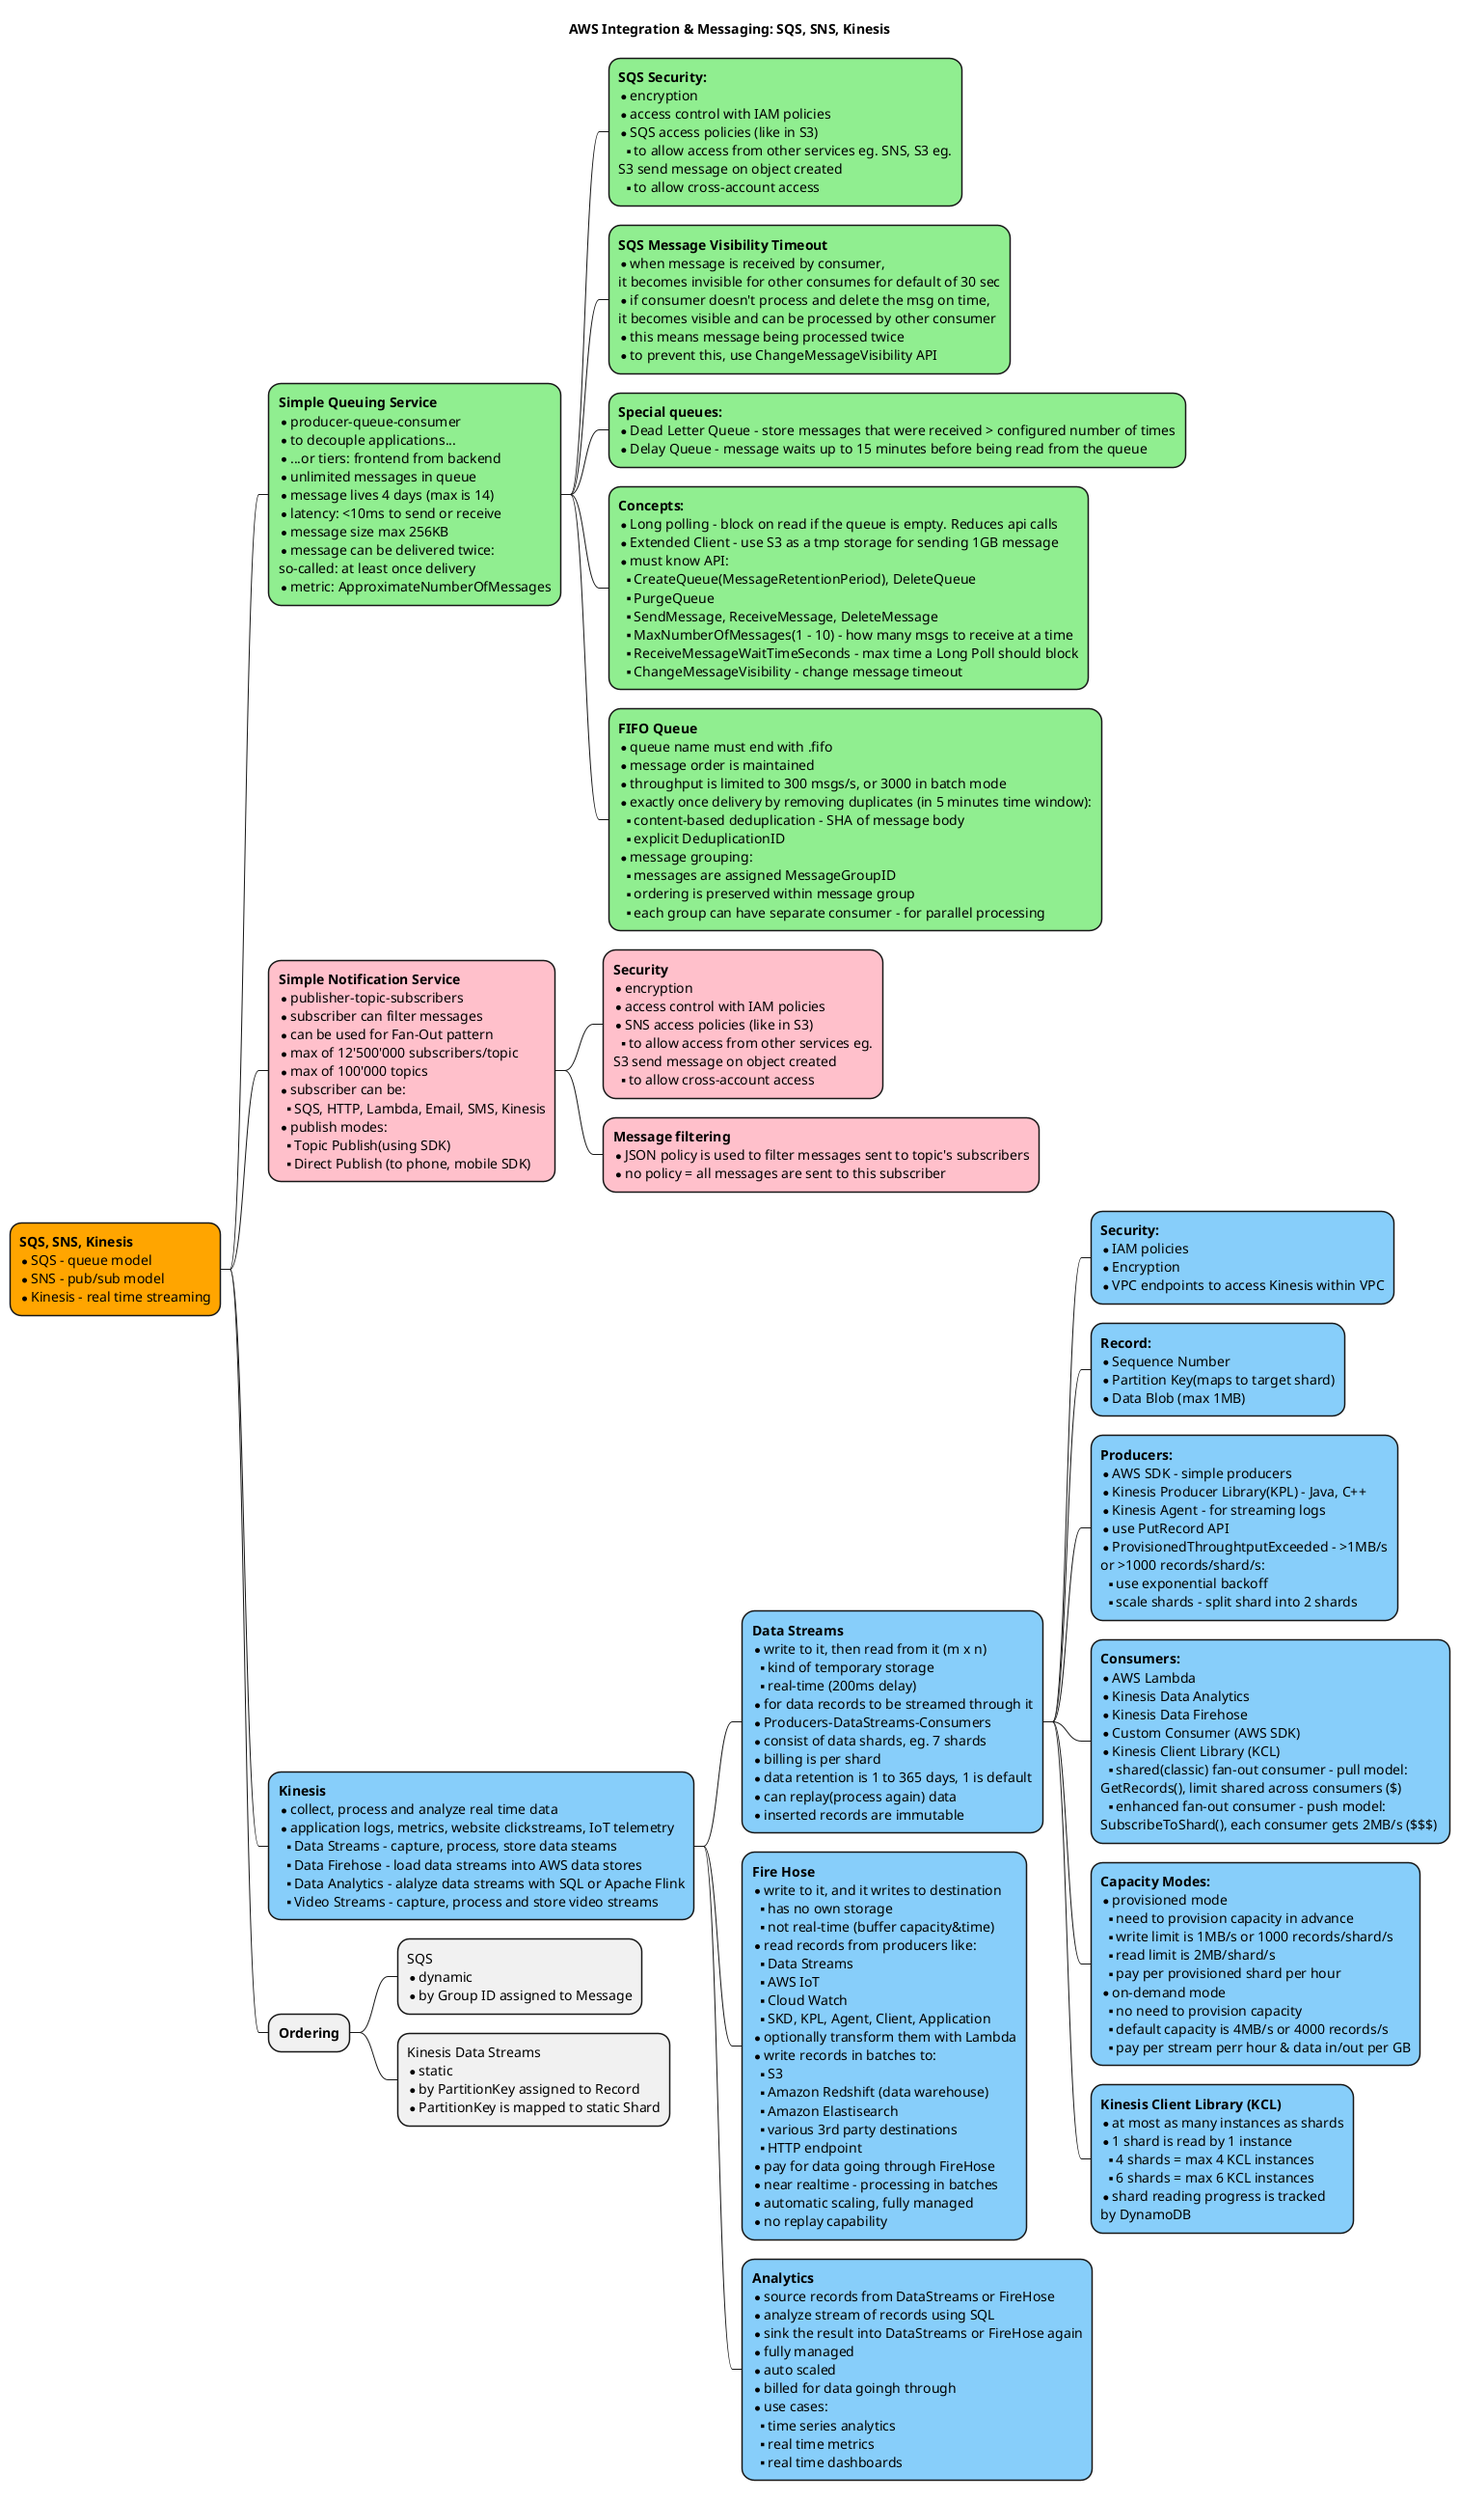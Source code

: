 @startmindmap 00-diagram

title AWS Integration & Messaging: SQS, SNS, Kinesis

<style>
mindmapDiagram {
  .sns {
    BackgroundColor Pink
  }
  .orange {
    BackgroundColor orange
  }
  .kinesis {
    BackgroundColor LightSkyBlue
  }
  .sqs {
    BackgroundColor LightGreen
  }
}
</style>


*[#Orange] <b>SQS, SNS, Kinesis\n*SQS - queue model\n*SNS - pub/sub model\n*Kinesis - real time streaming
 * <b>Simple Queuing Service\n*producer-queue-consumer\n*to decouple applications...\n*...or tiers: frontend from backend\n*unlimited messages in queue\n*message lives 4 days (max is 14)\n*latency: <10ms to send or receive\n*message size max 256KB\n*message can be delivered twice:\nso-called: at least once delivery\n*metric: ApproximateNumberOfMessages <<sqs>>
  * <b>SQS Security:\n*encryption\n*access control with IAM policies\n*SQS access policies (like in S3)\n**to allow access from other services eg. SNS, S3 eg.\nS3 send message on object created\n**to allow cross-account access <<sqs>>
  * <b>SQS Message Visibility Timeout\n*when message is received by consumer,\nit becomes invisible for other consumes for default of 30 sec\n*if consumer doesn't process and delete the msg on time,\nit becomes visible and can be processed by other consumer\n*this means message being processed twice\n*to prevent this, use ChangeMessageVisibility API <<sqs>>
  * <b>Special queues:\n*Dead Letter Queue - store messages that were received > configured number of times\n*Delay Queue - message waits up to 15 minutes before being read from the queue <<sqs>>
  * <b>Concepts:\n*Long polling - block on read if the queue is empty. Reduces api calls\n*Extended Client - use S3 as a tmp storage for sending 1GB message\n*must know API:\n**CreateQueue(MessageRetentionPeriod), DeleteQueue\n**PurgeQueue\n**SendMessage, ReceiveMessage, DeleteMessage\n**MaxNumberOfMessages(1 - 10) - how many msgs to receive at a time\n**ReceiveMessageWaitTimeSeconds - max time a Long Poll should block\n**ChangeMessageVisibility - change message timeout <<sqs>>
  * <b>FIFO Queue\n*queue name must end with .fifo\n*message order is maintained\n*throughput is limited to 300 msgs/s, or 3000 in batch mode\n*exactly once delivery by removing duplicates (in 5 minutes time window):\n**content-based deduplication - SHA of message body\n**explicit DeduplicationID\n*message grouping:\n**messages are assigned MessageGroupID\n**ordering is preserved within message group\n**each group can have separate consumer - for parallel processing <<sqs>>
 * <b>Simple Notification Service\n*publisher-topic-subscribers\n*subscriber can filter messages\n*can be used for Fan-Out pattern\n*max of 12'500'000 subscribers/topic\n*max of 100'000 topics\n*subscriber can be:\n**SQS, HTTP, Lambda, Email, SMS, Kinesis\n*publish modes:\n**Topic Publish(using SDK)\n**Direct Publish (to phone, mobile SDK) <<sns>>
  * <b>Security\n*encryption\n*access control with IAM policies\n*SNS access policies (like in S3)\n**to allow access from other services eg.\nS3 send message on object created\n**to allow cross-account access <<sns>>
  * <b>Message filtering\n*JSON policy is used to filter messages sent to topic's subscribers\n*no policy = all messages are sent to this subscriber <<sns>>
 * <b>Kinesis\n*collect, process and analyze real time data\n*application logs, metrics, website clickstreams, IoT telemetry\n**Data Streams - capture, process, store data steams\n**Data Firehose - load data streams into AWS data stores\n**Data Analytics - alalyze data streams with SQL or Apache Flink\n**Video Streams - capture, process and store video streams <<kinesis>>
  * <b>Data Streams\n*write to it, then read from it (m x n)\n**kind of temporary storage\n**real-time (200ms delay)\n*for data records to be streamed through it\n*Producers-DataStreams-Consumers\n*consist of data shards, eg. 7 shards\n*billing is per shard\n*data retention is 1 to 365 days, 1 is default\n*can replay(process again) data\n*inserted records are immutable <<kinesis>>
   * <b>Security:\n*IAM policies\n*Encryption\n*VPC endpoints to access Kinesis within VPC <<kinesis>>
   * <b>Record:\n*Sequence Number\n*Partition Key(maps to target shard)\n*Data Blob (max 1MB) <<kinesis>>
   * <b>Producers:\n*AWS SDK - simple producers\n*Kinesis Producer Library(KPL) - Java, C++\n*Kinesis Agent - for streaming logs\n*use PutRecord API\n*ProvisionedThroughtputExceeded - >1MB/s\nor >1000 records/shard/s:\n**use exponential backoff\n**scale shards - split shard into 2 shards <<kinesis>>
   * <b>Consumers:\n*AWS Lambda\n*Kinesis Data Analytics\n*Kinesis Data Firehose\n*Custom Consumer (AWS SDK)\n*Kinesis Client Library (KCL)\n**shared(classic) fan-out consumer - pull model:\nGetRecords(), limit shared across consumers ($)\n**enhanced fan-out consumer - push model:\nSubscribeToShard(), each consumer gets 2MB/s ($$$) <<kinesis>>
   * <b>Capacity Modes:\n*provisioned mode\n**need to provision capacity in advance\n**write limit is 1MB/s or 1000 records/shard/s\n**read limit is 2MB/shard/s\n**pay per provisioned shard per hour\n*on-demand mode\n**no need to provision capacity\n**default capacity is 4MB/s or 4000 records/s\n**pay per stream perr hour & data in/out per GB <<kinesis>>
   * <b>Kinesis Client Library (KCL)\n*at most as many instances as shards\n*1 shard is read by 1 instance\n**4 shards = max 4 KCL instances\n**6 shards = max 6 KCL instances\n*shard reading progress is tracked\nby DynamoDB <<kinesis>>
  * <b>Fire Hose\n*write to it, and it writes to destination\n**has no own storage\n**not real-time (buffer capacity&time)\n*read records from producers like:\n**Data Streams\n**AWS IoT\n**Cloud Watch\n**SKD, KPL, Agent, Client, Application\n*optionally transform them with Lambda\n*write records in batches to:\n**S3\n**Amazon Redshift (data warehouse)\n**Amazon Elastisearch\n**various 3rd party destinations\n**HTTP endpoint\n*pay for data going through FireHose\n*near realtime - processing in batches\n*automatic scaling, fully managed\n*no replay capability <<kinesis>>
  * <b>Analytics\n*source records from DataStreams or FireHose\n*analyze stream of records using SQL\n*sink the result into DataStreams or FireHose again\n*fully managed\n*auto scaled\n*billed for data goingh through\n*use cases:\n**time series analytics\n**real time metrics\n** real time dashboards <<kinesis>>
 * <b>Ordering
  * SQS\n*dynamic\n*by Group ID assigned to Message
  * Kinesis Data Streams\n*static\n*by PartitionKey assigned to Record\n*PartitionKey is mapped to static Shard
@endmindmap
